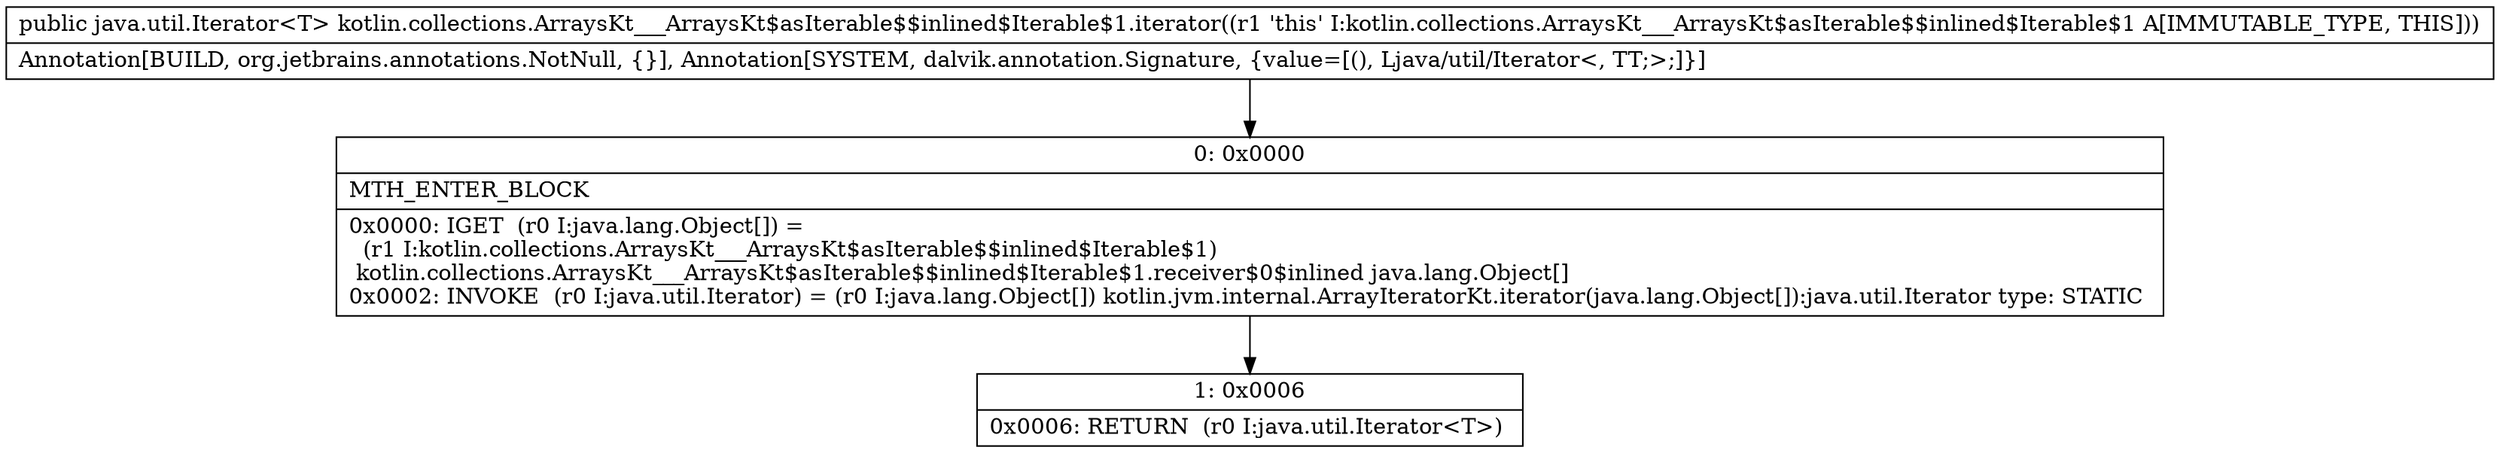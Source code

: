 digraph "CFG forkotlin.collections.ArraysKt___ArraysKt$asIterable$$inlined$Iterable$1.iterator()Ljava\/util\/Iterator;" {
Node_0 [shape=record,label="{0\:\ 0x0000|MTH_ENTER_BLOCK\l|0x0000: IGET  (r0 I:java.lang.Object[]) = \l  (r1 I:kotlin.collections.ArraysKt___ArraysKt$asIterable$$inlined$Iterable$1)\l kotlin.collections.ArraysKt___ArraysKt$asIterable$$inlined$Iterable$1.receiver$0$inlined java.lang.Object[] \l0x0002: INVOKE  (r0 I:java.util.Iterator) = (r0 I:java.lang.Object[]) kotlin.jvm.internal.ArrayIteratorKt.iterator(java.lang.Object[]):java.util.Iterator type: STATIC \l}"];
Node_1 [shape=record,label="{1\:\ 0x0006|0x0006: RETURN  (r0 I:java.util.Iterator\<T\>) \l}"];
MethodNode[shape=record,label="{public java.util.Iterator\<T\> kotlin.collections.ArraysKt___ArraysKt$asIterable$$inlined$Iterable$1.iterator((r1 'this' I:kotlin.collections.ArraysKt___ArraysKt$asIterable$$inlined$Iterable$1 A[IMMUTABLE_TYPE, THIS]))  | Annotation[BUILD, org.jetbrains.annotations.NotNull, \{\}], Annotation[SYSTEM, dalvik.annotation.Signature, \{value=[(), Ljava\/util\/Iterator\<, TT;\>;]\}]\l}"];
MethodNode -> Node_0;
Node_0 -> Node_1;
}

